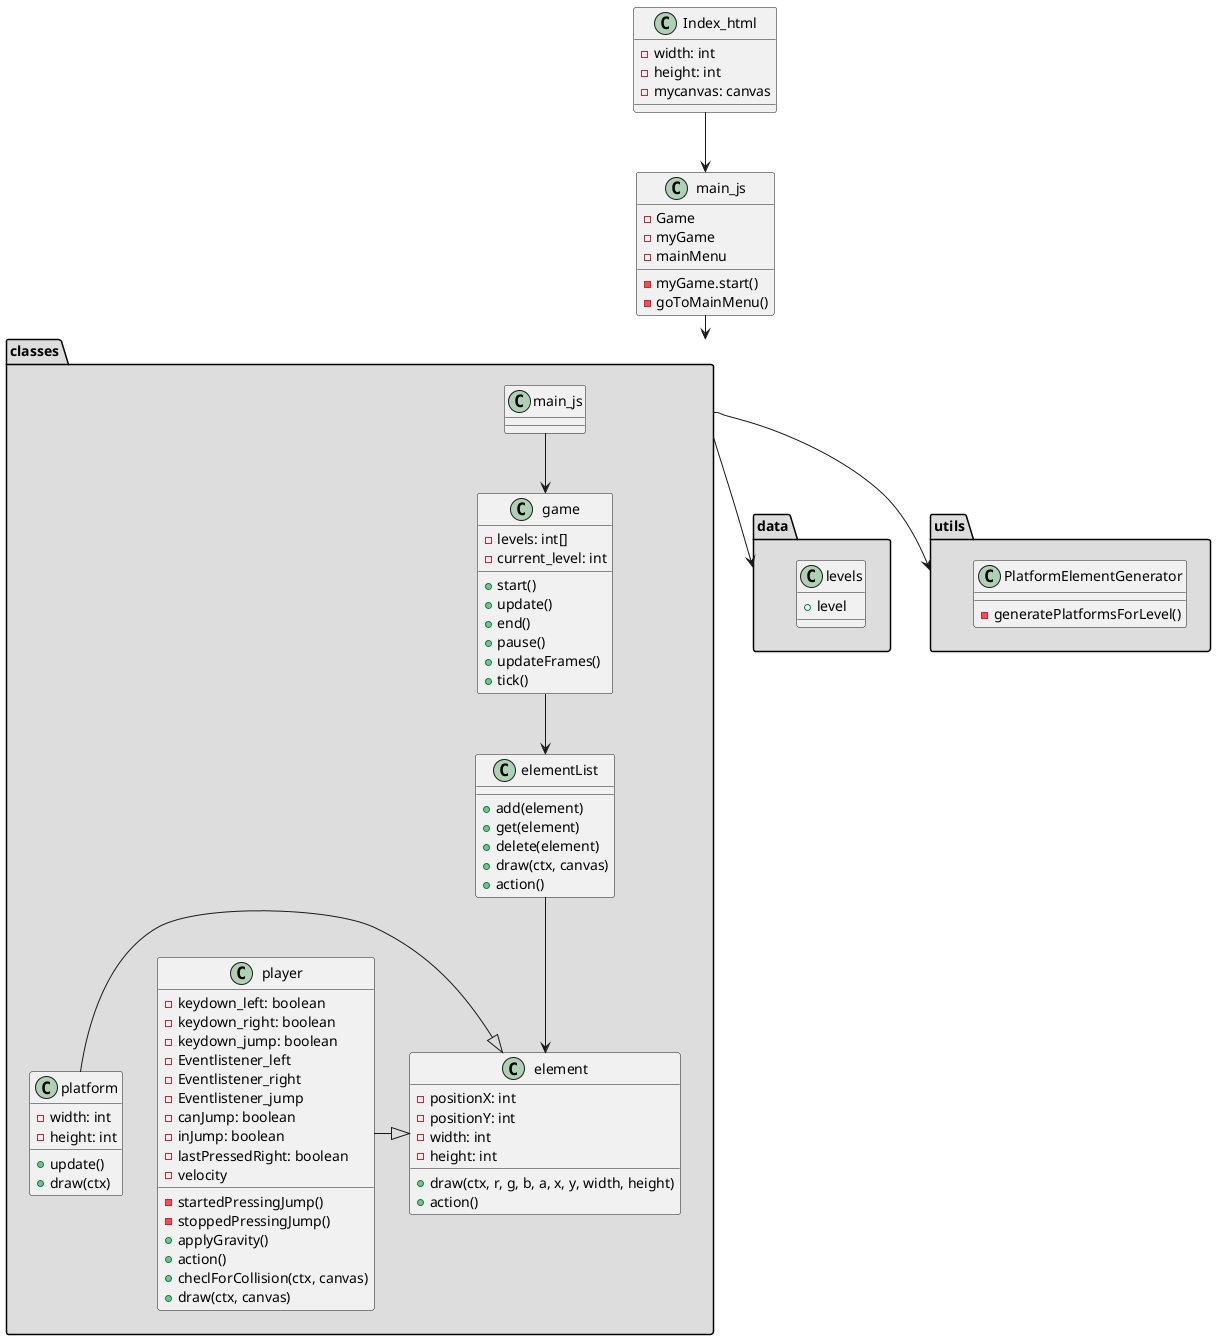 @startuml

class Index_html {
  - width: int
  - height: int
  - mycanvas: canvas
}



package "classes" #DDDDDD{

  class game {
    - levels: int[]
    - current_level: int 
    + start()
    + update()
    + end()
    + pause()
    + updateFrames()
    + tick()
  
  }
  
  
  class player {
    - keydown_left: boolean
    - keydown_right: boolean
    - keydown_jump: boolean
    - Eventlistener_left
    - Eventlistener_right
    - Eventlistener_jump
    - canJump: boolean
    - inJump: boolean
    - lastPressedRight: boolean
    - velocity
    - startedPressingJump()
    - stoppedPressingJump()
    + applyGravity()
    + action()
    + checlForCollision(ctx, canvas)
    + draw(ctx, canvas)
  }
  
  class elementList {
    + add(element)
    + get(element)
    + delete(element)
    + draw(ctx, canvas)
    + action()
  }
  
  class element {
    - positionX: int 
    - positionY: int 
    - width: int
    - height: int
    + draw(ctx, r, g, b, a, x, y, width, height)
    + action()
  }
  
  class platform {
  - width: int
  - height: int
  + update()
  + draw(ctx)
  }
  
  
game --> elementList
elementList --> element
player -|>element
platform -|> element
main_js --> game
}

class main_js {
  -Game
  -myGame
  -mainMenu
  -myGame.start() 
  -goToMainMenu()
}

package "data" #DDDDDD{
  
  class levels {
  + level
  }
}

package "utils" #DDDDDD{

  class PlatformElementGenerator{
  - generatePlatformsForLevel()
  }
}

Index_html --> main_js
main_js --> classes
classes --> data
classes --> utils
@enduml